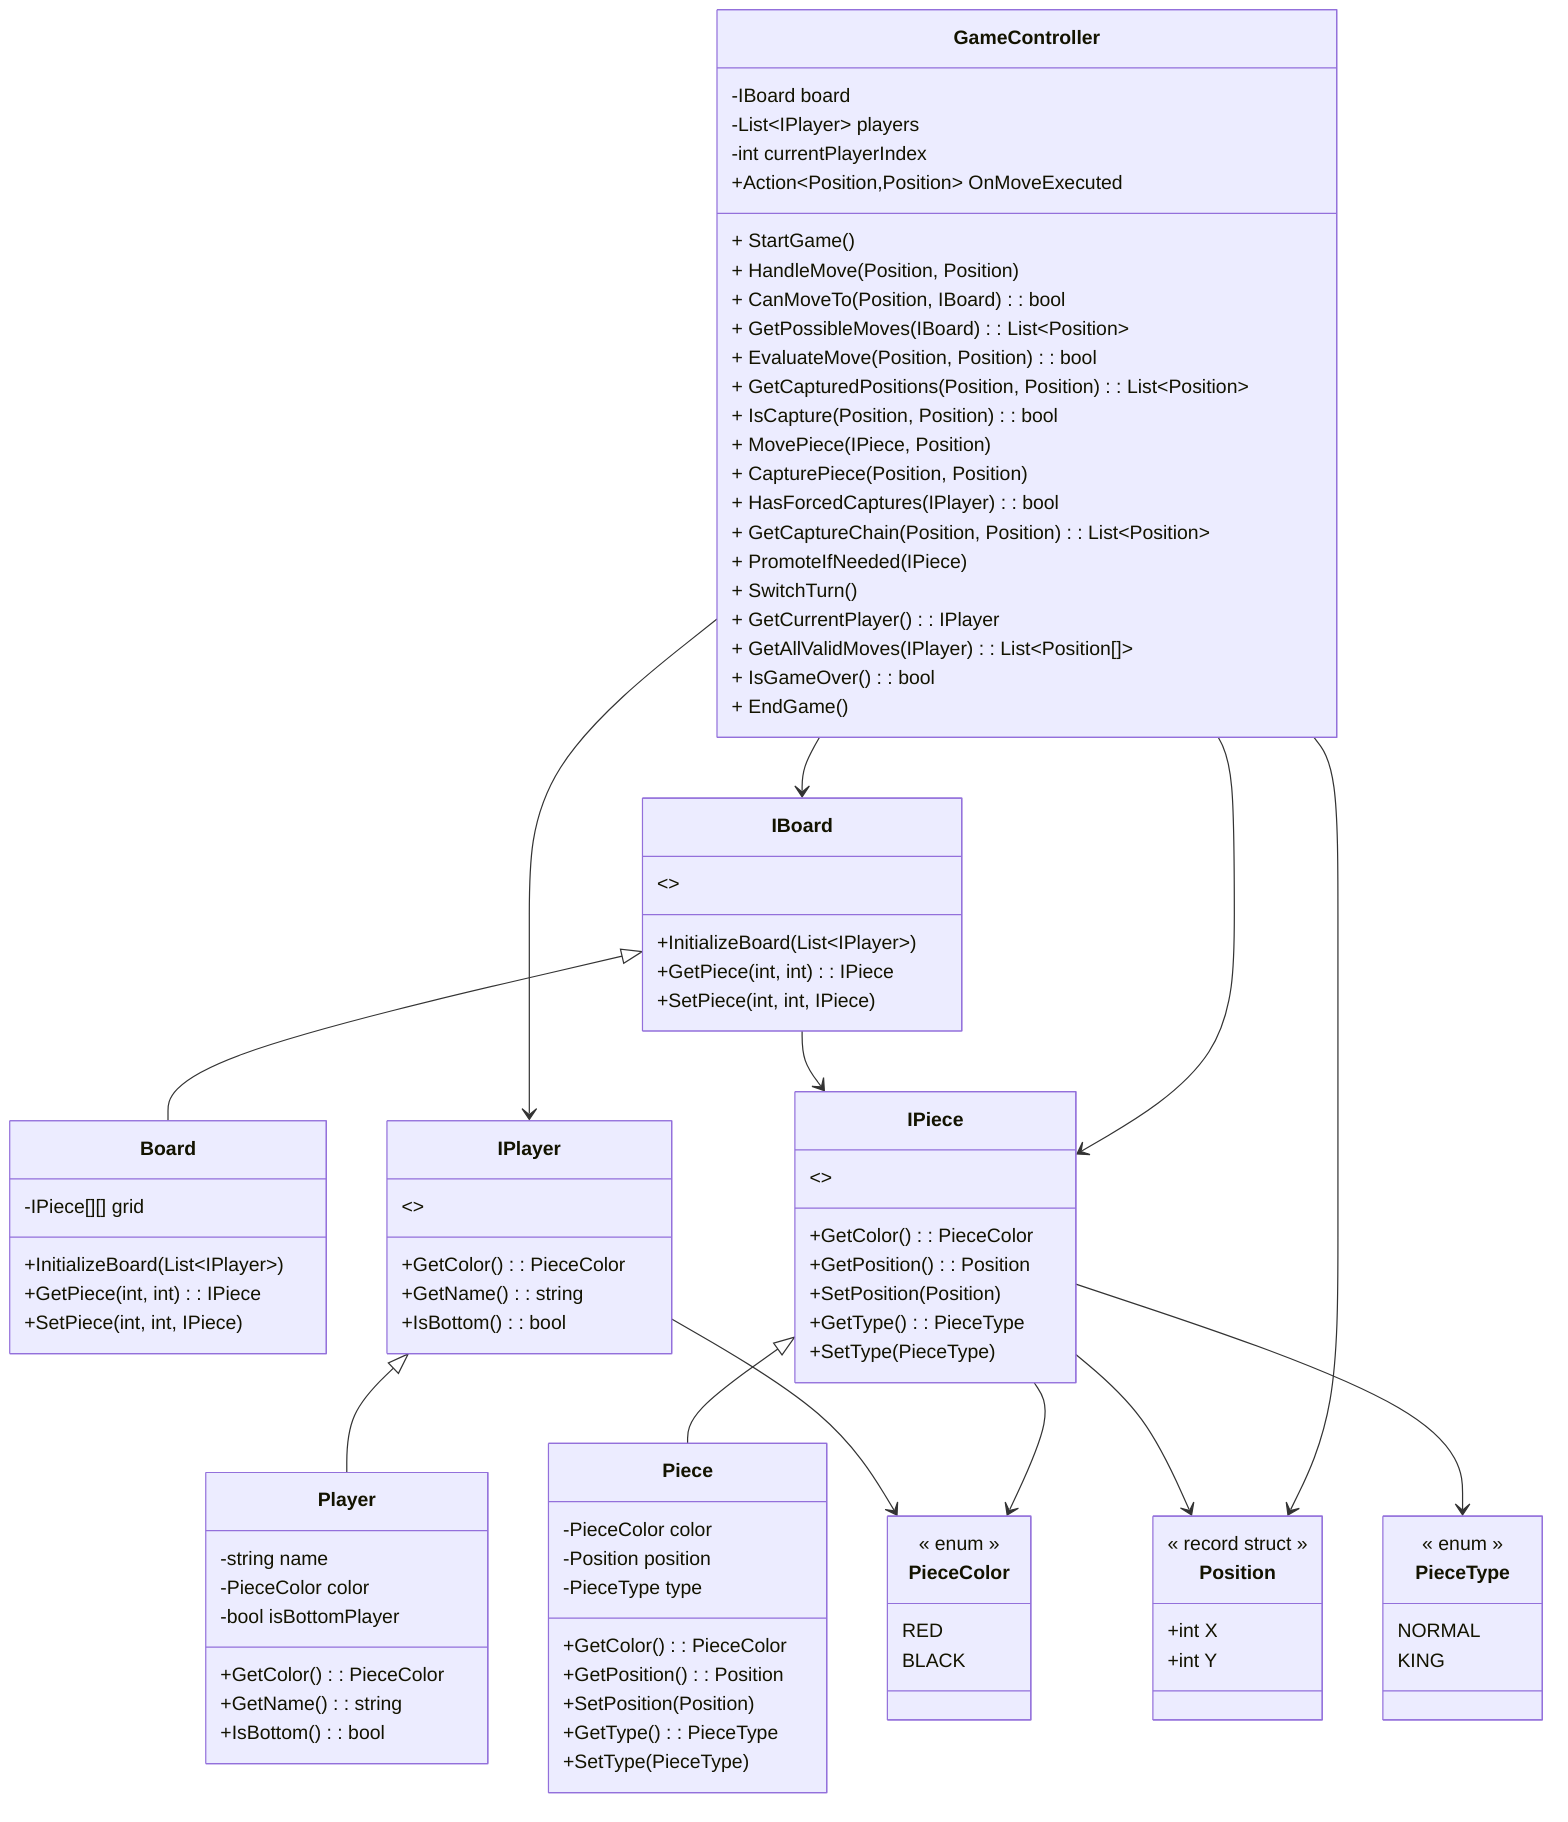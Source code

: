classDiagram
    class GameController {
        -IBoard board
        -List~IPlayer~ players
        -int currentPlayerIndex
        +Action~Position,Position~ OnMoveExecuted
        + StartGame()
        + HandleMove(Position, Position)
        + CanMoveTo(Position, IBoard): bool
        + GetPossibleMoves(IBoard): List~Position~
        + EvaluateMove(Position, Position): bool
        + GetCapturedPositions(Position, Position): List~Position~
        + IsCapture(Position, Position): bool
        + MovePiece(IPiece, Position)
        + CapturePiece(Position, Position)
        + HasForcedCaptures(IPlayer): bool      
        + GetCaptureChain(Position, Position): List~Position~
        + PromoteIfNeeded(IPiece)
        + SwitchTurn()
        + GetCurrentPlayer(): IPlayer
        + GetAllValidMoves(IPlayer): List~Position[]~
        + IsGameOver(): bool
        + EndGame()
    }

    class IBoard {
        +InitializeBoard(List~IPlayer~)
        +GetPiece(int, int): IPiece
        +SetPiece(int, int, IPiece)
        <>
    }

    class Board {
        -IPiece[][] grid
        +InitializeBoard(List~IPlayer~)
        +GetPiece(int, int): IPiece
        +SetPiece(int, int, IPiece)
    }

    class IPlayer {
        +GetColor(): PieceColor
        +GetName(): string
        +IsBottom(): bool
        <>
    }

    class Player {
        -string name
        -PieceColor color
        -bool isBottomPlayer
        +GetColor(): PieceColor
        +GetName(): string
        +IsBottom(): bool
    }

    class Position {
        +int X
        +int Y
        << record struct >>
    }

    class PieceType {
        NORMAL
        KING
        << enum >>
    }

    class PieceColor {
        RED
        BLACK
        << enum >>
    }

    class IPiece {
        +GetColor(): PieceColor
        +GetPosition(): Position
        +SetPosition(Position)
        +GetType(): PieceType
        +SetType(PieceType)
        <>
    }

    class Piece {
        -PieceColor color
        -Position position
        -PieceType type
        +GetColor(): PieceColor
        +GetPosition(): Position
        +SetPosition(Position)
        +GetType(): PieceType
        +SetType(PieceType)
    }

   GameController --> IBoard
    GameController --> IPlayer
    GameController --> IPiece
    GameController --> Position

    IBoard <|-- Board
    IPlayer <|-- Player
    IPiece <|-- Piece
    
    IPiece --> Position
    IPiece --> PieceColor
    IPiece --> PieceType
    
    IBoard --> IPiece
    IPlayer --> PieceColor
